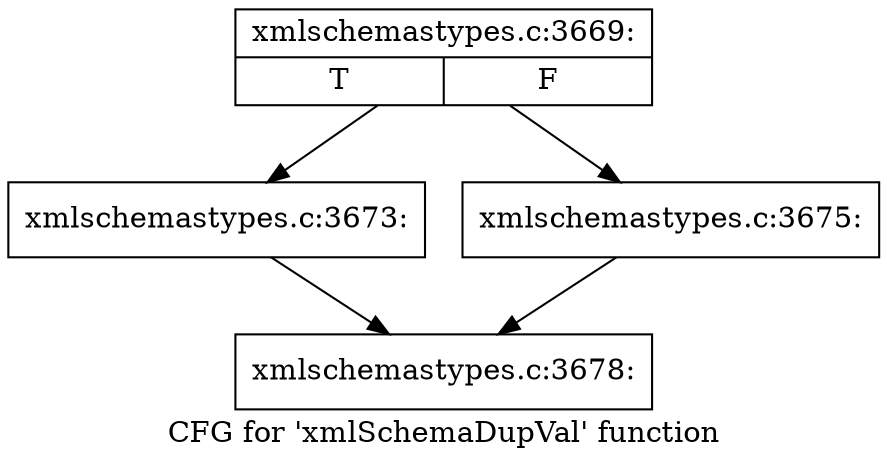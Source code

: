 digraph "CFG for 'xmlSchemaDupVal' function" {
	label="CFG for 'xmlSchemaDupVal' function";

	Node0x557d8dc812a0 [shape=record,label="{xmlschemastypes.c:3669:|{<s0>T|<s1>F}}"];
	Node0x557d8dc812a0 -> Node0x557d8dc81810;
	Node0x557d8dc812a0 -> Node0x557d8dc85560;
	Node0x557d8dc81810 [shape=record,label="{xmlschemastypes.c:3673:}"];
	Node0x557d8dc81810 -> Node0x557d8dc812f0;
	Node0x557d8dc85560 [shape=record,label="{xmlschemastypes.c:3675:}"];
	Node0x557d8dc85560 -> Node0x557d8dc812f0;
	Node0x557d8dc812f0 [shape=record,label="{xmlschemastypes.c:3678:}"];
}
